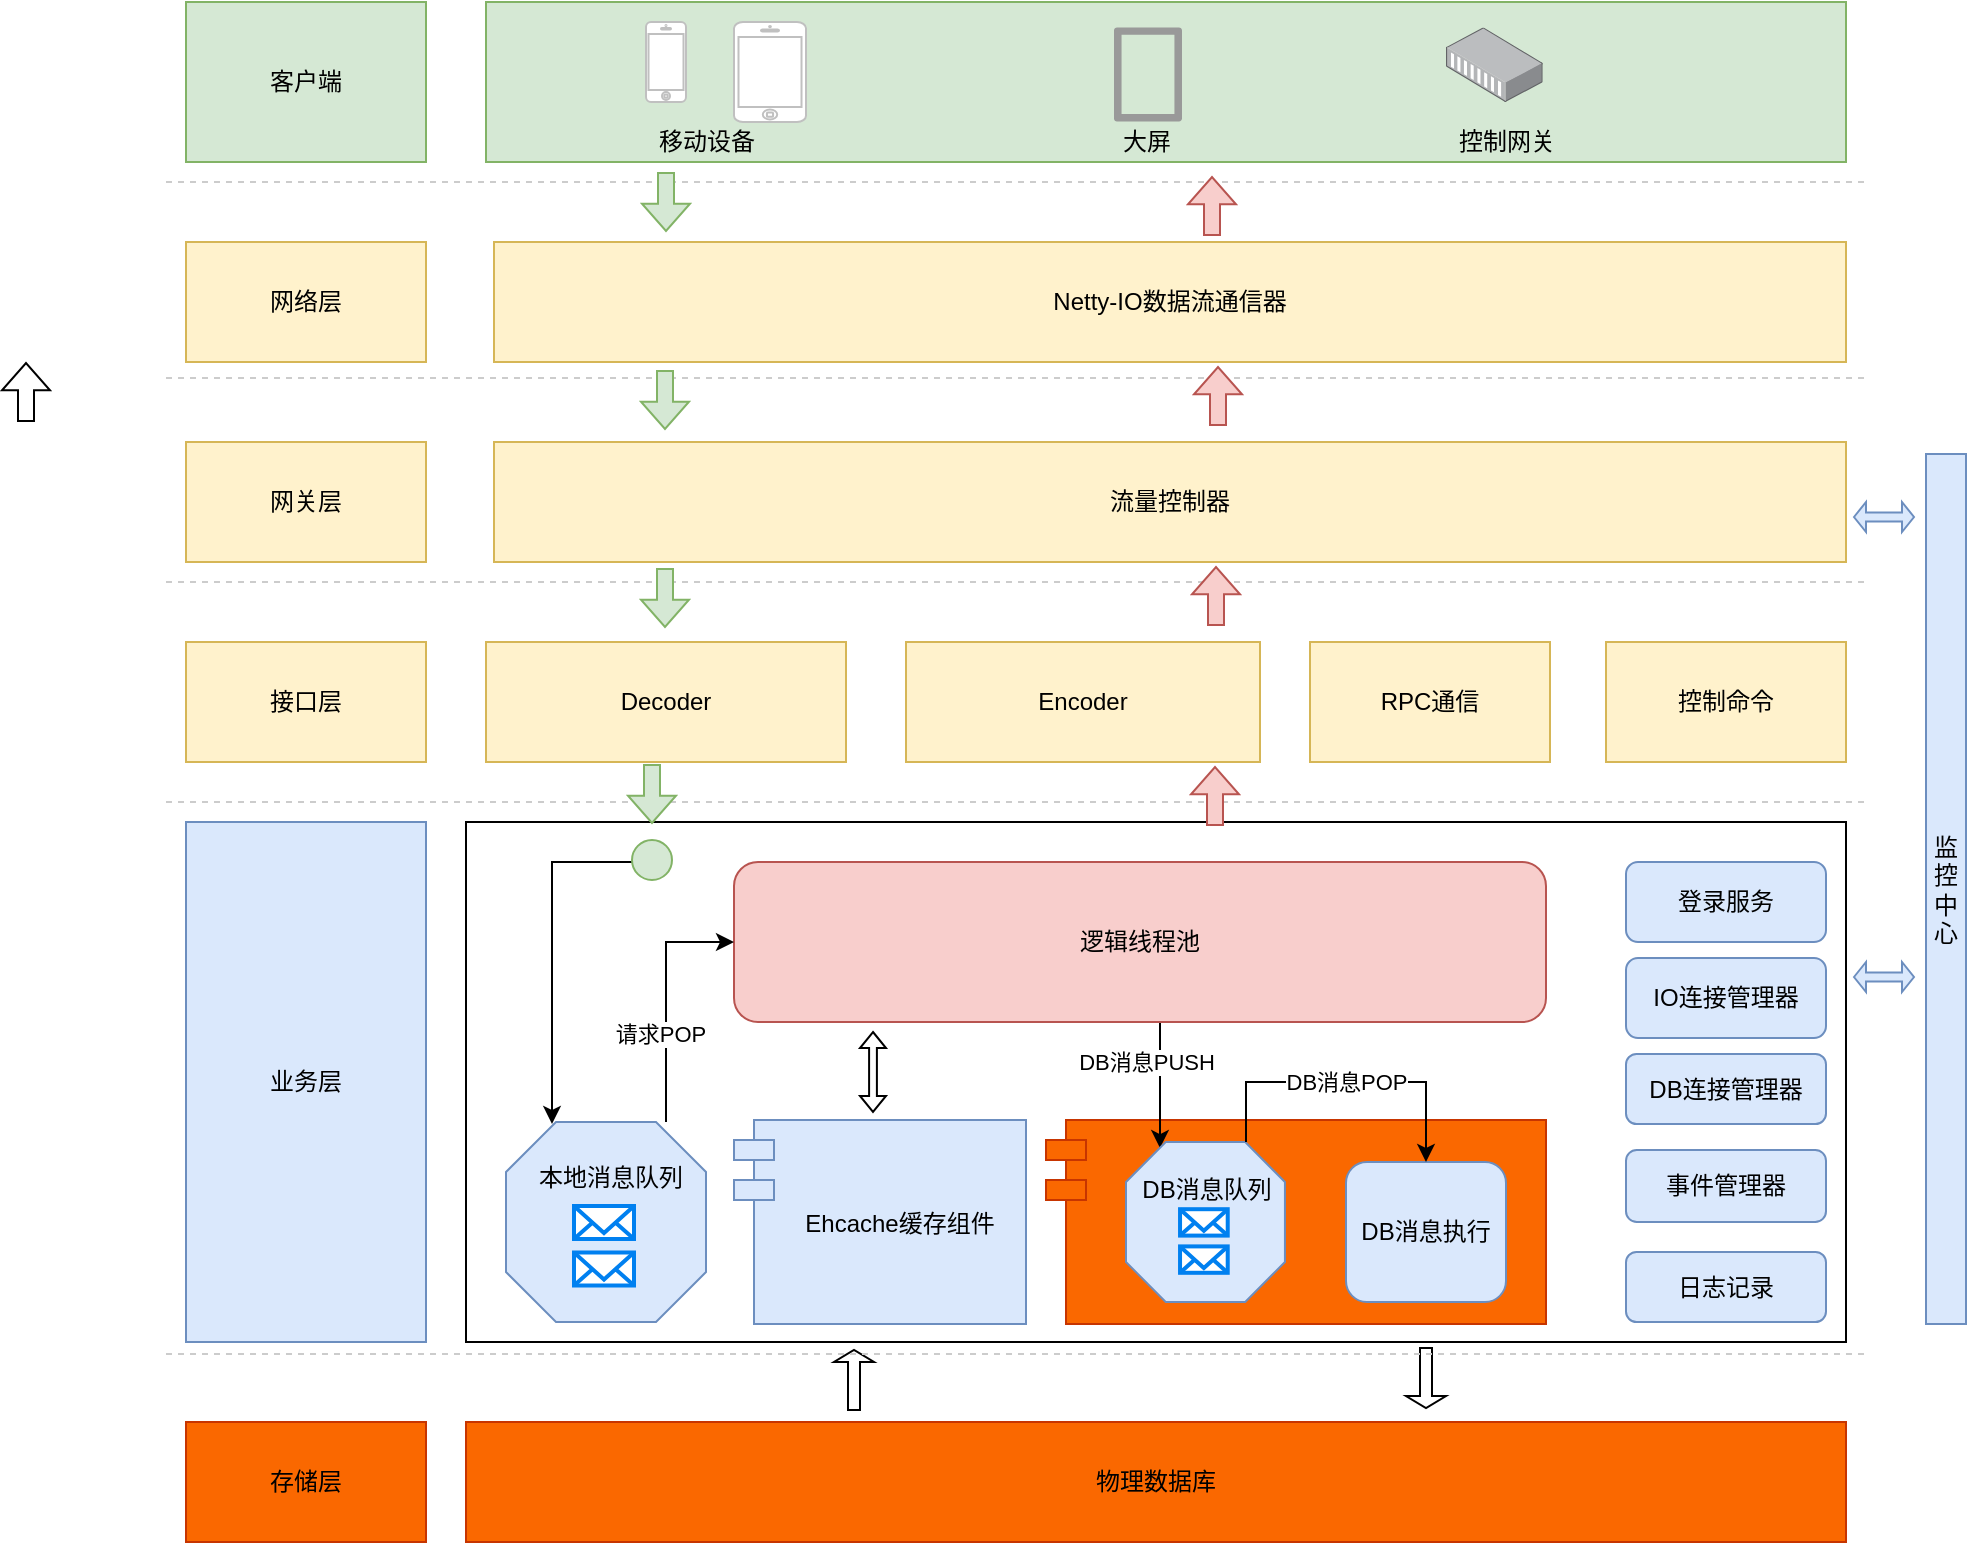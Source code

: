 <mxfile version="16.6.6" type="github">
  <diagram id="TotogwtfdxSXJPUAnDR3" name="Page-1">
    <mxGraphModel dx="946" dy="621" grid="1" gridSize="10" guides="1" tooltips="1" connect="1" arrows="1" fold="1" page="1" pageScale="1" pageWidth="827" pageHeight="1169" math="0" shadow="0">
      <root>
        <mxCell id="0" />
        <mxCell id="1" parent="0" />
        <mxCell id="Jw2APFvSLCiuTFkjBUMm-12" value="" style="rounded=0;whiteSpace=wrap;html=1;" vertex="1" parent="1">
          <mxGeometry x="340" y="480" width="690" height="260" as="geometry" />
        </mxCell>
        <mxCell id="Jw2APFvSLCiuTFkjBUMm-40" value="" style="shape=module;align=left;spacingLeft=20;align=center;verticalAlign=middle;fillColor=#fa6800;fontColor=#000000;strokeColor=#C73500;" vertex="1" parent="1">
          <mxGeometry x="630" y="629" width="250" height="102" as="geometry" />
        </mxCell>
        <mxCell id="Jw2APFvSLCiuTFkjBUMm-1" value="客户端" style="rounded=0;whiteSpace=wrap;html=1;fillColor=#d5e8d4;strokeColor=#82b366;" vertex="1" parent="1">
          <mxGeometry x="200" y="70" width="120" height="80" as="geometry" />
        </mxCell>
        <mxCell id="Jw2APFvSLCiuTFkjBUMm-2" value="" style="rounded=0;whiteSpace=wrap;html=1;fillColor=#d5e8d4;strokeColor=#82b366;" vertex="1" parent="1">
          <mxGeometry x="350" y="70" width="680" height="80" as="geometry" />
        </mxCell>
        <mxCell id="Jw2APFvSLCiuTFkjBUMm-3" value="Netty-IO数据流通信器" style="rounded=0;whiteSpace=wrap;html=1;fillColor=#fff2cc;strokeColor=#d6b656;" vertex="1" parent="1">
          <mxGeometry x="354" y="190" width="676" height="60" as="geometry" />
        </mxCell>
        <mxCell id="Jw2APFvSLCiuTFkjBUMm-4" value="网络层" style="rounded=0;whiteSpace=wrap;html=1;fillColor=#fff2cc;strokeColor=#d6b656;" vertex="1" parent="1">
          <mxGeometry x="200" y="190" width="120" height="60" as="geometry" />
        </mxCell>
        <mxCell id="Jw2APFvSLCiuTFkjBUMm-5" value="流量控制器" style="rounded=0;whiteSpace=wrap;html=1;fillColor=#fff2cc;strokeColor=#d6b656;" vertex="1" parent="1">
          <mxGeometry x="354" y="290" width="676" height="60" as="geometry" />
        </mxCell>
        <mxCell id="Jw2APFvSLCiuTFkjBUMm-6" value="网关层" style="rounded=0;whiteSpace=wrap;html=1;fillColor=#fff2cc;strokeColor=#d6b656;" vertex="1" parent="1">
          <mxGeometry x="200" y="290" width="120" height="60" as="geometry" />
        </mxCell>
        <mxCell id="Jw2APFvSLCiuTFkjBUMm-7" value="接口层" style="rounded=0;whiteSpace=wrap;html=1;fillColor=#fff2cc;strokeColor=#d6b656;" vertex="1" parent="1">
          <mxGeometry x="200" y="390" width="120" height="60" as="geometry" />
        </mxCell>
        <mxCell id="Jw2APFvSLCiuTFkjBUMm-8" value="Decoder" style="rounded=0;whiteSpace=wrap;html=1;fillColor=#fff2cc;strokeColor=#d6b656;" vertex="1" parent="1">
          <mxGeometry x="350" y="390" width="180" height="60" as="geometry" />
        </mxCell>
        <mxCell id="Jw2APFvSLCiuTFkjBUMm-9" value="Encoder" style="rounded=0;whiteSpace=wrap;html=1;fillColor=#fff2cc;strokeColor=#d6b656;" vertex="1" parent="1">
          <mxGeometry x="560" y="390" width="177" height="60" as="geometry" />
        </mxCell>
        <mxCell id="Jw2APFvSLCiuTFkjBUMm-10" value="RPC通信" style="rounded=0;whiteSpace=wrap;html=1;fillColor=#fff2cc;strokeColor=#d6b656;" vertex="1" parent="1">
          <mxGeometry x="762" y="390" width="120" height="60" as="geometry" />
        </mxCell>
        <mxCell id="Jw2APFvSLCiuTFkjBUMm-11" value="业务层" style="rounded=0;whiteSpace=wrap;html=1;fillColor=#dae8fc;strokeColor=#6c8ebf;" vertex="1" parent="1">
          <mxGeometry x="200" y="480" width="120" height="260" as="geometry" />
        </mxCell>
        <mxCell id="Jw2APFvSLCiuTFkjBUMm-13" value="存储层" style="rounded=0;whiteSpace=wrap;html=1;fillColor=#fa6800;fontColor=#000000;strokeColor=#C73500;" vertex="1" parent="1">
          <mxGeometry x="200" y="780" width="120" height="60" as="geometry" />
        </mxCell>
        <mxCell id="Jw2APFvSLCiuTFkjBUMm-14" value="物理数据库" style="rounded=0;whiteSpace=wrap;html=1;fillColor=#fa6800;fontColor=#000000;strokeColor=#C73500;" vertex="1" parent="1">
          <mxGeometry x="340" y="780" width="690" height="60" as="geometry" />
        </mxCell>
        <mxCell id="Jw2APFvSLCiuTFkjBUMm-15" value="控制命令" style="rounded=0;whiteSpace=wrap;html=1;fillColor=#fff2cc;strokeColor=#d6b656;" vertex="1" parent="1">
          <mxGeometry x="910" y="390" width="120" height="60" as="geometry" />
        </mxCell>
        <mxCell id="Jw2APFvSLCiuTFkjBUMm-82" value="DB消息PUSH" style="edgeStyle=orthogonalEdgeStyle;rounded=0;orthogonalLoop=1;jettySize=auto;html=1;entryX=0.214;entryY=0.038;entryDx=0;entryDy=0;entryPerimeter=0;fontColor=#000000;strokeColor=#000000;" edge="1" parent="1" source="Jw2APFvSLCiuTFkjBUMm-29" target="Jw2APFvSLCiuTFkjBUMm-42">
          <mxGeometry x="-0.365" y="-7" relative="1" as="geometry">
            <Array as="points">
              <mxPoint x="687" y="600" />
              <mxPoint x="687" y="600" />
            </Array>
            <mxPoint as="offset" />
          </mxGeometry>
        </mxCell>
        <mxCell id="Jw2APFvSLCiuTFkjBUMm-29" value="逻辑线程池" style="rounded=1;whiteSpace=wrap;html=1;fillColor=#f8cecc;strokeColor=#b85450;" vertex="1" parent="1">
          <mxGeometry x="474" y="500" width="406" height="80" as="geometry" />
        </mxCell>
        <mxCell id="Jw2APFvSLCiuTFkjBUMm-30" value="登录服务" style="rounded=1;whiteSpace=wrap;html=1;fillColor=#dae8fc;strokeColor=#6c8ebf;" vertex="1" parent="1">
          <mxGeometry x="920" y="500" width="100" height="40" as="geometry" />
        </mxCell>
        <mxCell id="Jw2APFvSLCiuTFkjBUMm-31" value="IO连接管理器" style="rounded=1;whiteSpace=wrap;html=1;fillColor=#dae8fc;strokeColor=#6c8ebf;" vertex="1" parent="1">
          <mxGeometry x="920" y="548" width="100" height="40" as="geometry" />
        </mxCell>
        <mxCell id="Jw2APFvSLCiuTFkjBUMm-32" value="DB连接管理器" style="rounded=1;whiteSpace=wrap;html=1;fillColor=#dae8fc;strokeColor=#6c8ebf;" vertex="1" parent="1">
          <mxGeometry x="920" y="596" width="100" height="35" as="geometry" />
        </mxCell>
        <mxCell id="Jw2APFvSLCiuTFkjBUMm-33" value="事件管理器" style="rounded=1;whiteSpace=wrap;html=1;fillColor=#dae8fc;strokeColor=#6c8ebf;" vertex="1" parent="1">
          <mxGeometry x="920" y="644" width="100" height="36" as="geometry" />
        </mxCell>
        <mxCell id="Jw2APFvSLCiuTFkjBUMm-34" value="日志记录" style="rounded=1;whiteSpace=wrap;html=1;fillColor=#dae8fc;strokeColor=#6c8ebf;" vertex="1" parent="1">
          <mxGeometry x="920" y="695" width="100" height="35" as="geometry" />
        </mxCell>
        <mxCell id="Jw2APFvSLCiuTFkjBUMm-37" value="Ehcache缓存组件" style="shape=module;align=left;spacingLeft=20;align=center;verticalAlign=middle;fillColor=#dae8fc;strokeColor=#6c8ebf;" vertex="1" parent="1">
          <mxGeometry x="474" y="629" width="146" height="102" as="geometry" />
        </mxCell>
        <mxCell id="Jw2APFvSLCiuTFkjBUMm-39" value="" style="group;" vertex="1" connectable="0" parent="1">
          <mxGeometry x="360" y="630" width="100" height="100" as="geometry" />
        </mxCell>
        <mxCell id="Jw2APFvSLCiuTFkjBUMm-24" value="" style="verticalLabelPosition=bottom;verticalAlign=top;html=1;shape=mxgraph.basic.polygon;polyCoords=[[0.25,0],[0.75,0],[1,0.25],[1,0.75],[0.75,1],[0.25,1],[0,0.75],[0,0.25]];polyline=0;fillColor=#dae8fc;strokeColor=#6c8ebf;" vertex="1" parent="Jw2APFvSLCiuTFkjBUMm-39">
          <mxGeometry width="100" height="100" as="geometry" />
        </mxCell>
        <mxCell id="Jw2APFvSLCiuTFkjBUMm-19" value="" style="html=1;verticalLabelPosition=bottom;align=center;labelBackgroundColor=#ffffff;verticalAlign=top;strokeWidth=2;strokeColor=#0080F0;shadow=0;dashed=0;shape=mxgraph.ios7.icons.mail;" vertex="1" parent="Jw2APFvSLCiuTFkjBUMm-39">
          <mxGeometry x="34" y="65.25" width="30" height="16.5" as="geometry" />
        </mxCell>
        <mxCell id="Jw2APFvSLCiuTFkjBUMm-20" value="" style="html=1;verticalLabelPosition=bottom;align=center;labelBackgroundColor=#ffffff;verticalAlign=top;strokeWidth=2;strokeColor=#0080F0;shadow=0;dashed=0;shape=mxgraph.ios7.icons.mail;" vertex="1" parent="Jw2APFvSLCiuTFkjBUMm-39">
          <mxGeometry x="34" y="42" width="30" height="16.5" as="geometry" />
        </mxCell>
        <mxCell id="Jw2APFvSLCiuTFkjBUMm-23" value="本地消息队列" style="text;html=1;align=center;verticalAlign=middle;resizable=0;points=[];autosize=1;strokeColor=none;fillColor=none;" vertex="1" parent="Jw2APFvSLCiuTFkjBUMm-39">
          <mxGeometry x="7" y="18" width="90" height="20" as="geometry" />
        </mxCell>
        <mxCell id="Jw2APFvSLCiuTFkjBUMm-41" value="" style="group" vertex="1" connectable="0" parent="1">
          <mxGeometry x="670" y="640" width="90" height="80" as="geometry" />
        </mxCell>
        <mxCell id="Jw2APFvSLCiuTFkjBUMm-42" value="" style="verticalLabelPosition=bottom;verticalAlign=top;html=1;shape=mxgraph.basic.polygon;polyCoords=[[0.25,0],[0.75,0],[1,0.25],[1,0.75],[0.75,1],[0.25,1],[0,0.75],[0,0.25]];polyline=0;fillColor=#dae8fc;strokeColor=#6c8ebf;" vertex="1" parent="Jw2APFvSLCiuTFkjBUMm-41">
          <mxGeometry width="79.47" height="80" as="geometry" />
        </mxCell>
        <mxCell id="Jw2APFvSLCiuTFkjBUMm-43" value="" style="html=1;verticalLabelPosition=bottom;align=center;labelBackgroundColor=#ffffff;verticalAlign=top;strokeWidth=2;strokeColor=#0080F0;shadow=0;dashed=0;shape=mxgraph.ios7.icons.mail;" vertex="1" parent="Jw2APFvSLCiuTFkjBUMm-41">
          <mxGeometry x="27.02" y="52.2" width="23.841" height="13.2" as="geometry" />
        </mxCell>
        <mxCell id="Jw2APFvSLCiuTFkjBUMm-44" value="" style="html=1;verticalLabelPosition=bottom;align=center;labelBackgroundColor=#ffffff;verticalAlign=top;strokeWidth=2;strokeColor=#0080F0;shadow=0;dashed=0;shape=mxgraph.ios7.icons.mail;" vertex="1" parent="Jw2APFvSLCiuTFkjBUMm-41">
          <mxGeometry x="27.02" y="33.6" width="23.841" height="13.2" as="geometry" />
        </mxCell>
        <mxCell id="Jw2APFvSLCiuTFkjBUMm-45" value="DB消息队列" style="text;html=1;align=center;verticalAlign=middle;resizable=0;points=[];autosize=1;strokeColor=none;fillColor=none;" vertex="1" parent="Jw2APFvSLCiuTFkjBUMm-41">
          <mxGeometry x="-0.0" y="13.6" width="80" height="20" as="geometry" />
        </mxCell>
        <mxCell id="Jw2APFvSLCiuTFkjBUMm-46" value="DB消息执行" style="rounded=1;whiteSpace=wrap;html=1;fillColor=#dae8fc;strokeColor=#6c8ebf;" vertex="1" parent="1">
          <mxGeometry x="780" y="650" width="80" height="70" as="geometry" />
        </mxCell>
        <mxCell id="Jw2APFvSLCiuTFkjBUMm-47" value="监控中心" style="rounded=0;whiteSpace=wrap;html=1;horizontal=1;fillColor=#dae8fc;strokeColor=#6c8ebf;" vertex="1" parent="1">
          <mxGeometry x="1070" y="296" width="20" height="435" as="geometry" />
        </mxCell>
        <mxCell id="Jw2APFvSLCiuTFkjBUMm-48" value="DB消息POP" style="edgeStyle=elbowEdgeStyle;elbow=horizontal;endArrow=classic;html=1;rounded=0;" edge="1" parent="1" source="Jw2APFvSLCiuTFkjBUMm-42" target="Jw2APFvSLCiuTFkjBUMm-46">
          <mxGeometry width="50" height="50" relative="1" as="geometry">
            <mxPoint x="750" y="730" as="sourcePoint" />
            <mxPoint x="800" y="680" as="targetPoint" />
            <Array as="points">
              <mxPoint x="730" y="610" />
              <mxPoint x="790" y="590" />
              <mxPoint x="780" y="610" />
              <mxPoint x="770" y="610" />
            </Array>
          </mxGeometry>
        </mxCell>
        <mxCell id="Jw2APFvSLCiuTFkjBUMm-49" style="edgeStyle=orthogonalEdgeStyle;rounded=0;orthogonalLoop=1;jettySize=auto;html=1;" edge="1" parent="1" target="Jw2APFvSLCiuTFkjBUMm-29">
          <mxGeometry relative="1" as="geometry">
            <mxPoint x="440" y="630" as="sourcePoint" />
            <Array as="points">
              <mxPoint x="440" y="630" />
              <mxPoint x="440" y="540" />
            </Array>
          </mxGeometry>
        </mxCell>
        <mxCell id="Jw2APFvSLCiuTFkjBUMm-50" value="请求POP" style="edgeLabel;html=1;align=center;verticalAlign=middle;resizable=0;points=[];" vertex="1" connectable="0" parent="Jw2APFvSLCiuTFkjBUMm-49">
          <mxGeometry x="-0.29" y="3" relative="1" as="geometry">
            <mxPoint as="offset" />
          </mxGeometry>
        </mxCell>
        <mxCell id="Jw2APFvSLCiuTFkjBUMm-51" value="" style="shape=doubleArrow;direction=south;whiteSpace=wrap;html=1;" vertex="1" parent="1">
          <mxGeometry x="537" y="585" width="13" height="40" as="geometry" />
        </mxCell>
        <mxCell id="Jw2APFvSLCiuTFkjBUMm-53" style="edgeStyle=orthogonalEdgeStyle;rounded=0;orthogonalLoop=1;jettySize=auto;html=1;entryX=0.23;entryY=0.01;entryDx=0;entryDy=0;entryPerimeter=0;" edge="1" parent="1" source="Jw2APFvSLCiuTFkjBUMm-52" target="Jw2APFvSLCiuTFkjBUMm-24">
          <mxGeometry relative="1" as="geometry">
            <Array as="points">
              <mxPoint x="383" y="500" />
            </Array>
          </mxGeometry>
        </mxCell>
        <mxCell id="Jw2APFvSLCiuTFkjBUMm-52" value="" style="ellipse;whiteSpace=wrap;html=1;aspect=fixed;fillColor=#d5e8d4;strokeColor=#82b366;" vertex="1" parent="1">
          <mxGeometry x="423" y="489" width="20" height="20" as="geometry" />
        </mxCell>
        <mxCell id="Jw2APFvSLCiuTFkjBUMm-54" value="" style="shape=singleArrow;direction=north;whiteSpace=wrap;html=1;" vertex="1" parent="1">
          <mxGeometry x="524" y="744" width="20" height="30" as="geometry" />
        </mxCell>
        <mxCell id="Jw2APFvSLCiuTFkjBUMm-55" value="" style="shape=singleArrow;direction=south;whiteSpace=wrap;html=1;" vertex="1" parent="1">
          <mxGeometry x="810" y="743" width="20" height="30" as="geometry" />
        </mxCell>
        <mxCell id="Jw2APFvSLCiuTFkjBUMm-56" value="" style="endArrow=none;dashed=1;html=1;rounded=0;fontColor=#CCCCCC;strokeColor=#CCCCCC;" edge="1" parent="1">
          <mxGeometry width="50" height="50" relative="1" as="geometry">
            <mxPoint x="190" y="746" as="sourcePoint" />
            <mxPoint x="1040" y="746" as="targetPoint" />
          </mxGeometry>
        </mxCell>
        <mxCell id="Jw2APFvSLCiuTFkjBUMm-57" value="" style="endArrow=none;dashed=1;html=1;rounded=0;fontColor=#CCCCCC;strokeColor=#CCCCCC;" edge="1" parent="1">
          <mxGeometry width="50" height="50" relative="1" as="geometry">
            <mxPoint x="190" y="470" as="sourcePoint" />
            <mxPoint x="1040" y="470" as="targetPoint" />
          </mxGeometry>
        </mxCell>
        <mxCell id="Jw2APFvSLCiuTFkjBUMm-58" value="" style="endArrow=none;dashed=1;html=1;rounded=0;fontColor=#CCCCCC;strokeColor=#CCCCCC;" edge="1" parent="1">
          <mxGeometry width="50" height="50" relative="1" as="geometry">
            <mxPoint x="190" y="360" as="sourcePoint" />
            <mxPoint x="1040" y="360" as="targetPoint" />
          </mxGeometry>
        </mxCell>
        <mxCell id="Jw2APFvSLCiuTFkjBUMm-59" value="" style="endArrow=none;dashed=1;html=1;rounded=0;fontColor=#CCCCCC;strokeColor=#CCCCCC;" edge="1" parent="1">
          <mxGeometry width="50" height="50" relative="1" as="geometry">
            <mxPoint x="190" y="258" as="sourcePoint" />
            <mxPoint x="1040" y="258" as="targetPoint" />
          </mxGeometry>
        </mxCell>
        <mxCell id="Jw2APFvSLCiuTFkjBUMm-60" value="" style="endArrow=none;dashed=1;html=1;rounded=0;fontColor=#CCCCCC;strokeColor=#CCCCCC;" edge="1" parent="1">
          <mxGeometry width="50" height="50" relative="1" as="geometry">
            <mxPoint x="190" y="160" as="sourcePoint" />
            <mxPoint x="1040" y="160" as="targetPoint" />
          </mxGeometry>
        </mxCell>
        <mxCell id="Jw2APFvSLCiuTFkjBUMm-63" value="" style="html=1;verticalLabelPosition=bottom;labelBackgroundColor=#ffffff;verticalAlign=top;shadow=0;dashed=0;strokeWidth=1;shape=mxgraph.ios7.misc.iphone;strokeColor=#c0c0c0;fontColor=#CCCCCC;" vertex="1" parent="1">
          <mxGeometry x="430" y="80" width="20" height="40" as="geometry" />
        </mxCell>
        <mxCell id="Jw2APFvSLCiuTFkjBUMm-64" value="" style="html=1;verticalLabelPosition=bottom;labelBackgroundColor=#ffffff;verticalAlign=top;shadow=0;dashed=0;strokeWidth=1;shape=mxgraph.ios7.misc.iphone;strokeColor=#c0c0c0;fontColor=#CCCCCC;" vertex="1" parent="1">
          <mxGeometry x="474" y="80" width="36" height="50" as="geometry" />
        </mxCell>
        <mxCell id="Jw2APFvSLCiuTFkjBUMm-66" value="" style="points=[];aspect=fixed;html=1;align=center;shadow=0;dashed=0;image;image=img/lib/allied_telesis/media_converters/Media_Converter_Modular.svg;fontColor=#CCCCCC;fillColor=#999999;" vertex="1" parent="1">
          <mxGeometry x="830" y="82.7" width="48.37" height="37.3" as="geometry" />
        </mxCell>
        <mxCell id="Jw2APFvSLCiuTFkjBUMm-67" value="" style="sketch=0;pointerEvents=1;shadow=0;dashed=0;html=1;strokeColor=none;fillColor=#999999;labelPosition=center;verticalLabelPosition=bottom;verticalAlign=top;outlineConnect=0;align=center;shape=mxgraph.office.devices.tablet_windows_7inch;fontColor=#CCCCCC;" vertex="1" parent="1">
          <mxGeometry x="664" y="82.7" width="34" height="47" as="geometry" />
        </mxCell>
        <mxCell id="Jw2APFvSLCiuTFkjBUMm-68" value="&lt;font color=&quot;#000000&quot;&gt;移动设备&lt;/font&gt;" style="text;html=1;align=center;verticalAlign=middle;resizable=0;points=[];autosize=1;strokeColor=none;fillColor=none;fontColor=#CCCCCC;" vertex="1" parent="1">
          <mxGeometry x="430" y="129.7" width="60" height="20" as="geometry" />
        </mxCell>
        <mxCell id="Jw2APFvSLCiuTFkjBUMm-69" value="大屏" style="text;html=1;align=center;verticalAlign=middle;resizable=0;points=[];autosize=1;strokeColor=none;fillColor=none;fontColor=#000000;" vertex="1" parent="1">
          <mxGeometry x="660" y="130" width="40" height="20" as="geometry" />
        </mxCell>
        <mxCell id="Jw2APFvSLCiuTFkjBUMm-70" value="控制网关" style="text;html=1;align=center;verticalAlign=middle;resizable=0;points=[];autosize=1;strokeColor=none;fillColor=none;fontColor=#000000;" vertex="1" parent="1">
          <mxGeometry x="830" y="129.7" width="60" height="20" as="geometry" />
        </mxCell>
        <mxCell id="Jw2APFvSLCiuTFkjBUMm-72" value="" style="shape=flexArrow;endArrow=classic;html=1;rounded=0;fontColor=#000000;strokeColor=#82b366;width=8;endSize=4.21;endWidth=15;fillColor=#d5e8d4;" edge="1" parent="1">
          <mxGeometry width="50" height="50" relative="1" as="geometry">
            <mxPoint x="440" y="155" as="sourcePoint" />
            <mxPoint x="440" y="185" as="targetPoint" />
            <Array as="points" />
          </mxGeometry>
        </mxCell>
        <mxCell id="Jw2APFvSLCiuTFkjBUMm-73" value="" style="shape=flexArrow;endArrow=classic;html=1;rounded=0;fontColor=#000000;strokeColor=#82b366;width=8;endSize=4.21;endWidth=15;fillColor=#d5e8d4;" edge="1" parent="1">
          <mxGeometry width="50" height="50" relative="1" as="geometry">
            <mxPoint x="439.5" y="254" as="sourcePoint" />
            <mxPoint x="439.5" y="284" as="targetPoint" />
            <Array as="points" />
          </mxGeometry>
        </mxCell>
        <mxCell id="Jw2APFvSLCiuTFkjBUMm-74" value="" style="shape=flexArrow;endArrow=classic;html=1;rounded=0;fontColor=#000000;strokeColor=#82b366;width=8;endSize=4.21;endWidth=15;fillColor=#d5e8d4;" edge="1" parent="1">
          <mxGeometry width="50" height="50" relative="1" as="geometry">
            <mxPoint x="439.5" y="353" as="sourcePoint" />
            <mxPoint x="439.5" y="383" as="targetPoint" />
            <Array as="points" />
          </mxGeometry>
        </mxCell>
        <mxCell id="Jw2APFvSLCiuTFkjBUMm-75" value="" style="shape=flexArrow;endArrow=classic;html=1;rounded=0;fontColor=#000000;strokeColor=#82b366;width=8;endSize=4.21;endWidth=15;fillColor=#d5e8d4;" edge="1" parent="1">
          <mxGeometry width="50" height="50" relative="1" as="geometry">
            <mxPoint x="433" y="451" as="sourcePoint" />
            <mxPoint x="433" y="481" as="targetPoint" />
            <Array as="points" />
          </mxGeometry>
        </mxCell>
        <mxCell id="Jw2APFvSLCiuTFkjBUMm-77" value="" style="shape=flexArrow;endArrow=classic;html=1;rounded=0;fontColor=#000000;strokeColor=#000000;width=8;endSize=4.21;endWidth=15;" edge="1" parent="1">
          <mxGeometry width="50" height="50" relative="1" as="geometry">
            <mxPoint x="120" y="280" as="sourcePoint" />
            <mxPoint x="120" y="250" as="targetPoint" />
            <Array as="points" />
          </mxGeometry>
        </mxCell>
        <mxCell id="Jw2APFvSLCiuTFkjBUMm-78" value="" style="shape=flexArrow;endArrow=classic;html=1;rounded=0;fontColor=#000000;strokeColor=#b85450;width=8;endSize=4.21;endWidth=15;fillColor=#f8cecc;" edge="1" parent="1">
          <mxGeometry width="50" height="50" relative="1" as="geometry">
            <mxPoint x="713" y="187" as="sourcePoint" />
            <mxPoint x="713" y="157" as="targetPoint" />
            <Array as="points" />
          </mxGeometry>
        </mxCell>
        <mxCell id="Jw2APFvSLCiuTFkjBUMm-79" value="" style="shape=flexArrow;endArrow=classic;html=1;rounded=0;fontColor=#000000;strokeColor=#b85450;width=8;endSize=4.21;endWidth=15;fillColor=#f8cecc;" edge="1" parent="1">
          <mxGeometry width="50" height="50" relative="1" as="geometry">
            <mxPoint x="716" y="282" as="sourcePoint" />
            <mxPoint x="716" y="252" as="targetPoint" />
            <Array as="points" />
          </mxGeometry>
        </mxCell>
        <mxCell id="Jw2APFvSLCiuTFkjBUMm-80" value="" style="shape=flexArrow;endArrow=classic;html=1;rounded=0;fontColor=#000000;strokeColor=#b85450;width=8;endSize=4.21;endWidth=15;fillColor=#f8cecc;" edge="1" parent="1">
          <mxGeometry width="50" height="50" relative="1" as="geometry">
            <mxPoint x="715" y="382" as="sourcePoint" />
            <mxPoint x="715" y="352" as="targetPoint" />
            <Array as="points" />
          </mxGeometry>
        </mxCell>
        <mxCell id="Jw2APFvSLCiuTFkjBUMm-81" value="" style="shape=flexArrow;endArrow=classic;html=1;rounded=0;fontColor=#000000;strokeColor=#b85450;width=8;endSize=4.21;endWidth=15;fillColor=#f8cecc;" edge="1" parent="1">
          <mxGeometry width="50" height="50" relative="1" as="geometry">
            <mxPoint x="714.5" y="482" as="sourcePoint" />
            <mxPoint x="714.5" y="452" as="targetPoint" />
            <Array as="points" />
          </mxGeometry>
        </mxCell>
        <mxCell id="Jw2APFvSLCiuTFkjBUMm-85" value="" style="shape=doubleArrow;whiteSpace=wrap;html=1;fillColor=#dae8fc;strokeColor=#6c8ebf;" vertex="1" parent="1">
          <mxGeometry x="1034" y="320" width="30" height="15" as="geometry" />
        </mxCell>
        <mxCell id="Jw2APFvSLCiuTFkjBUMm-86" value="" style="shape=doubleArrow;whiteSpace=wrap;html=1;fillColor=#dae8fc;strokeColor=#6c8ebf;" vertex="1" parent="1">
          <mxGeometry x="1034" y="550" width="30" height="15" as="geometry" />
        </mxCell>
      </root>
    </mxGraphModel>
  </diagram>
</mxfile>
